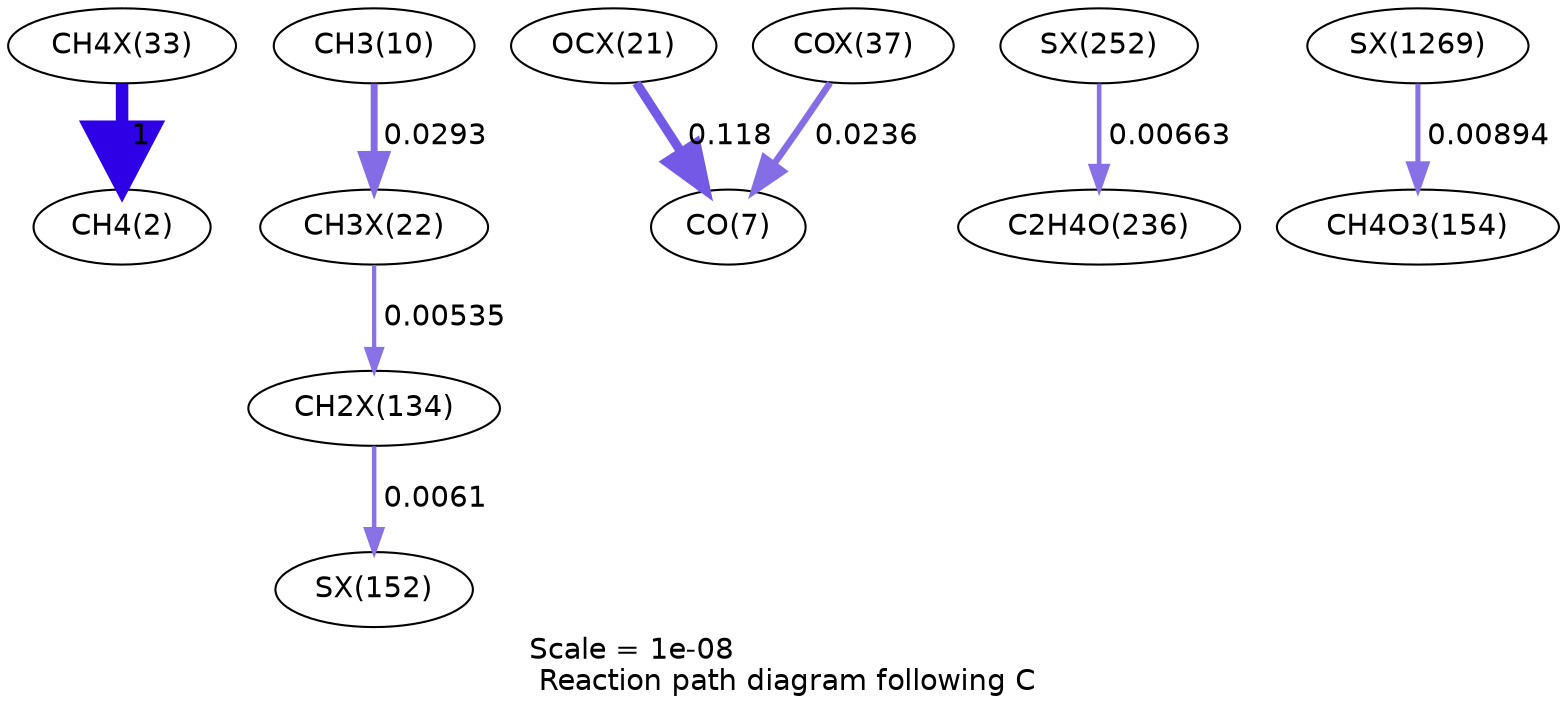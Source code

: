 digraph reaction_paths {
center=1;
s62 -> s4[fontname="Helvetica", penwidth=6, arrowsize=3, color="0.7, 1.5, 0.9"
, label=" 1"];
s12 -> s57[fontname="Helvetica", penwidth=3.33, arrowsize=1.67, color="0.7, 0.529, 0.9"
, label=" 0.0293"];
s57 -> s78[fontname="Helvetica", penwidth=2.05, arrowsize=1.03, color="0.7, 0.505, 0.9"
, label=" 0.00535"];
s78 -> s81[fontname="Helvetica", penwidth=2.15, arrowsize=1.08, color="0.7, 0.506, 0.9"
, label=" 0.0061"];
s56 -> s9[fontname="Helvetica", penwidth=4.39, arrowsize=2.19, color="0.7, 0.618, 0.9"
, label=" 0.118"];
s66 -> s9[fontname="Helvetica", penwidth=3.17, arrowsize=1.59, color="0.7, 0.524, 0.9"
, label=" 0.0236"];
s91 -> s37[fontname="Helvetica", penwidth=2.21, arrowsize=1.11, color="0.7, 0.507, 0.9"
, label=" 0.00663"];
s130 -> s28[fontname="Helvetica", penwidth=2.44, arrowsize=1.22, color="0.7, 0.509, 0.9"
, label=" 0.00894"];
s4 [ fontname="Helvetica", label="CH4(2)"];
s9 [ fontname="Helvetica", label="CO(7)"];
s12 [ fontname="Helvetica", label="CH3(10)"];
s28 [ fontname="Helvetica", label="CH4O3(154)"];
s37 [ fontname="Helvetica", label="C2H4O(236)"];
s56 [ fontname="Helvetica", label="OCX(21)"];
s57 [ fontname="Helvetica", label="CH3X(22)"];
s62 [ fontname="Helvetica", label="CH4X(33)"];
s66 [ fontname="Helvetica", label="COX(37)"];
s78 [ fontname="Helvetica", label="CH2X(134)"];
s81 [ fontname="Helvetica", label="SX(152)"];
s91 [ fontname="Helvetica", label="SX(252)"];
s130 [ fontname="Helvetica", label="SX(1269)"];
 label = "Scale = 1e-08\l Reaction path diagram following C";
 fontname = "Helvetica";
}
